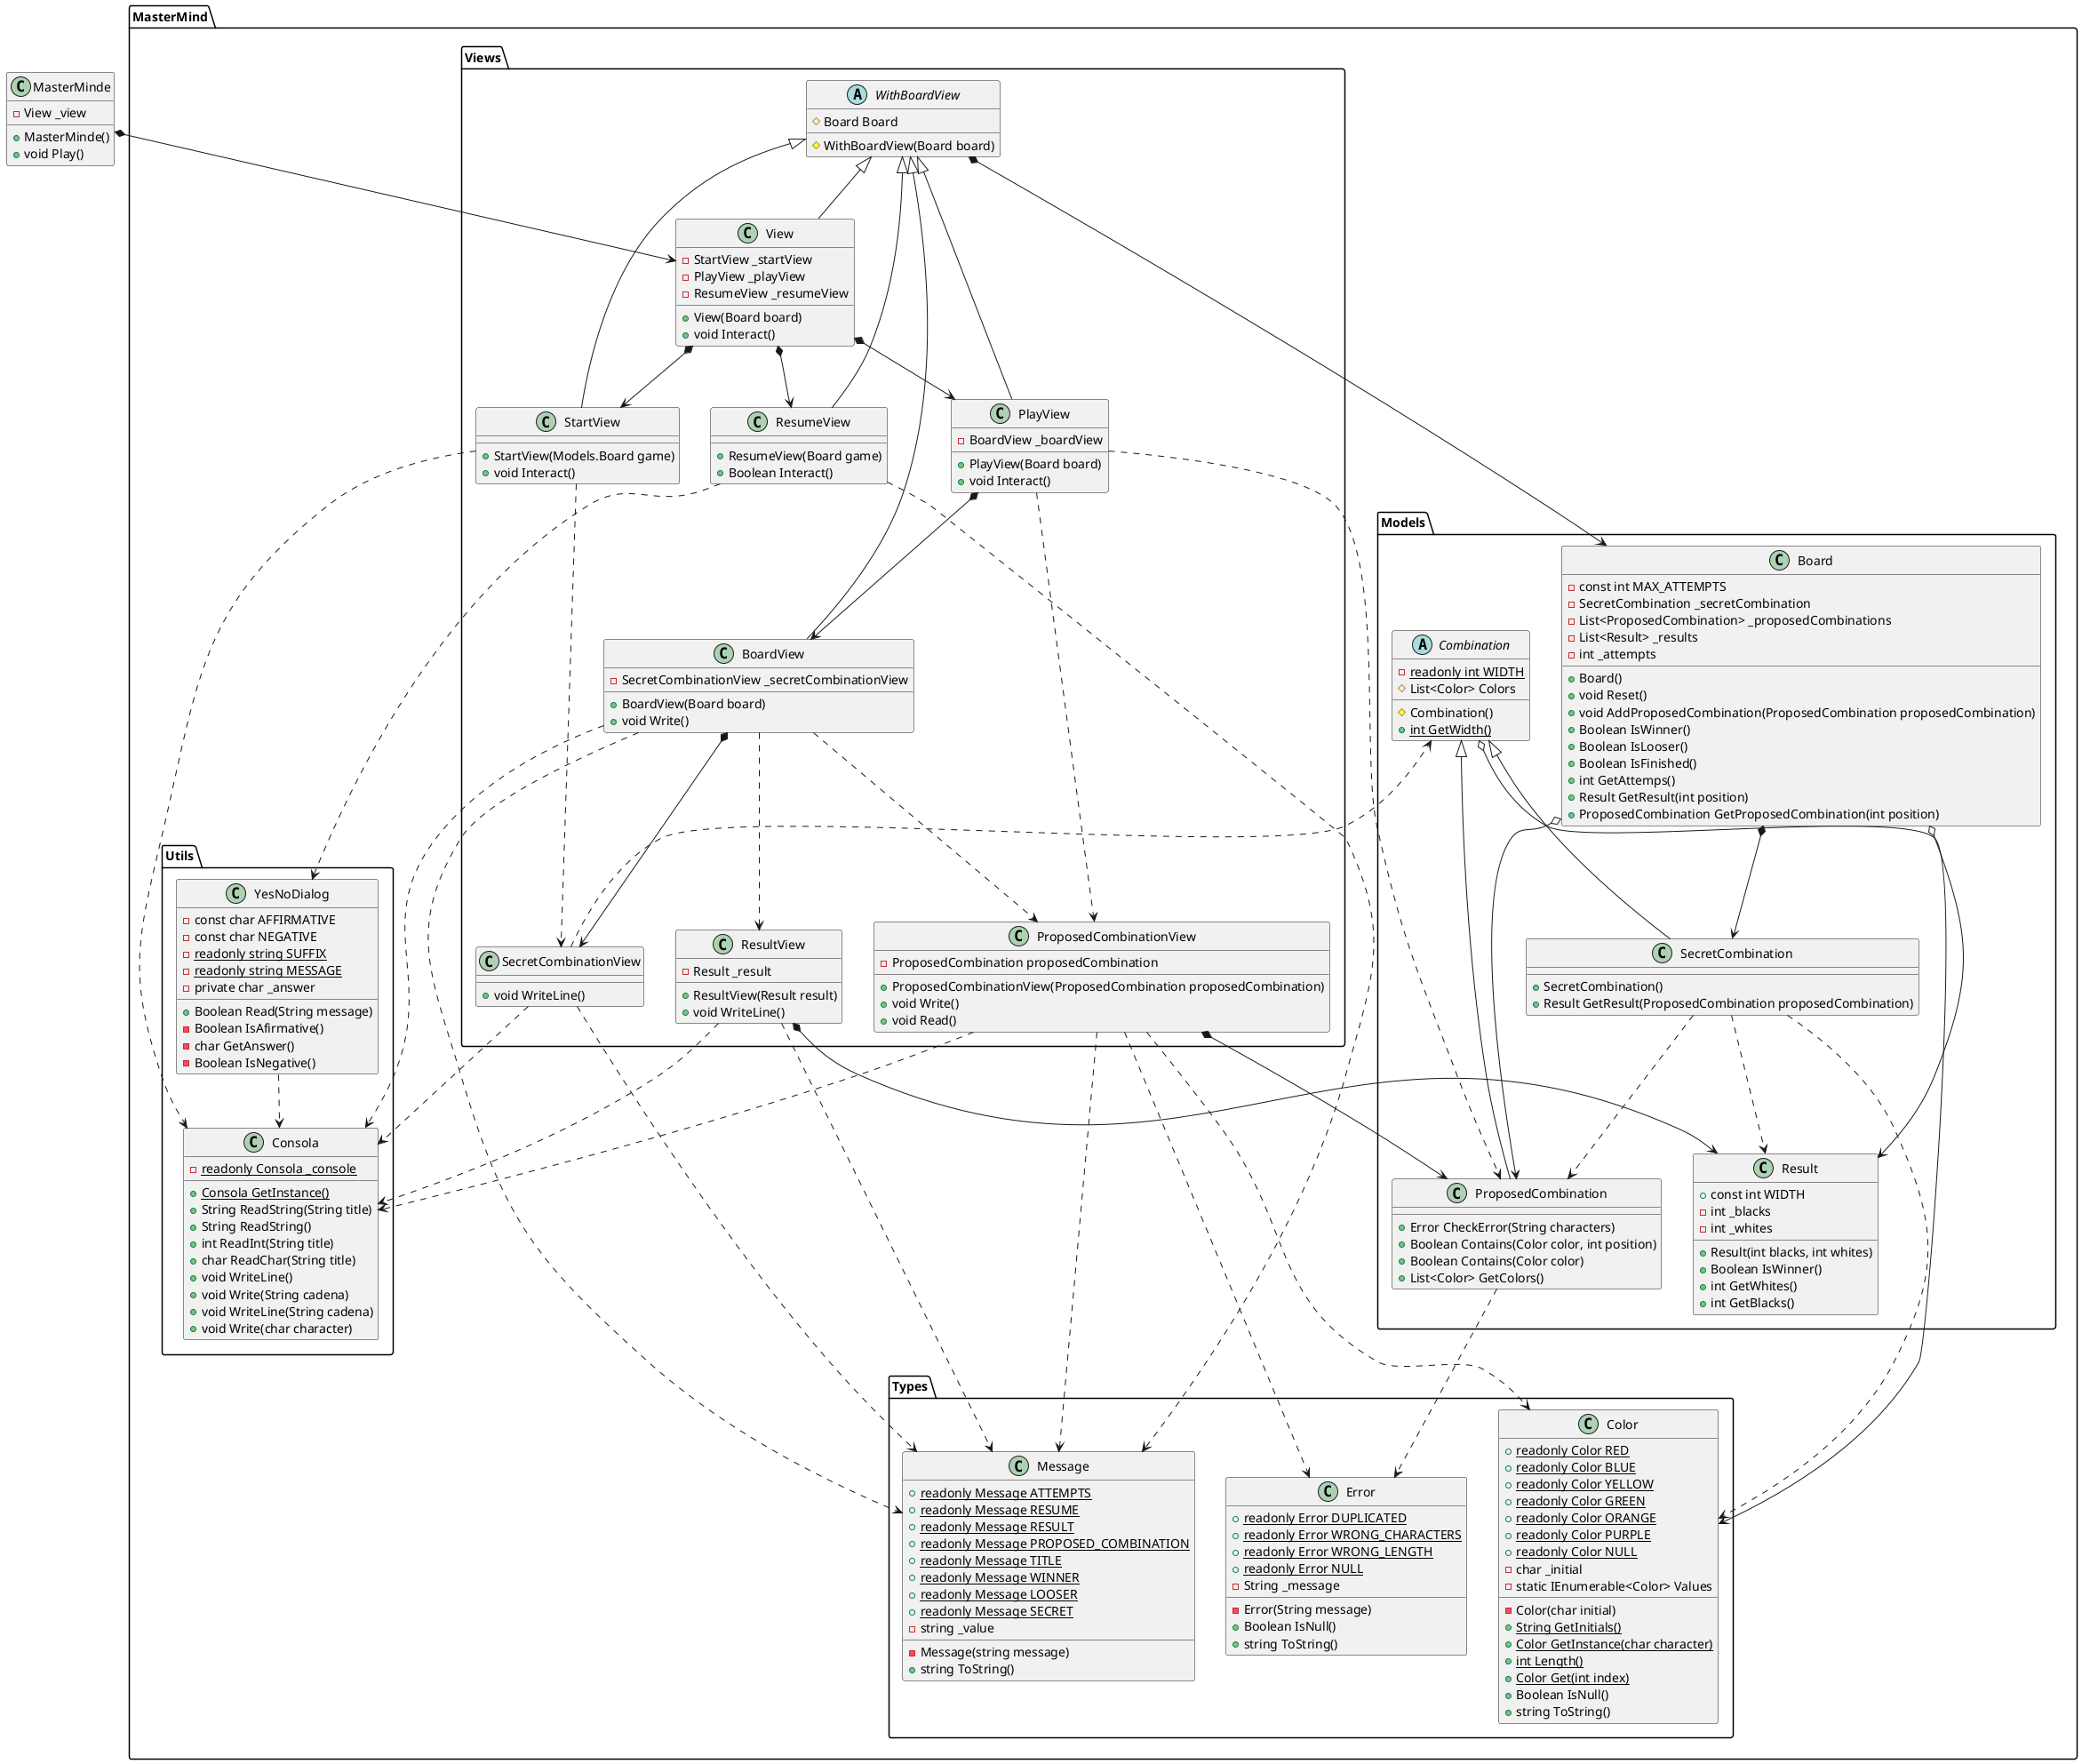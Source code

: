 @startuml

class MasterMinde {
    - View _view

    + MasterMinde()
    + void Play()
}

package MasterMind.Models {

    class Board {
        - const int MAX_ATTEMPTS
        - SecretCombination _secretCombination
        - List<ProposedCombination> _proposedCombinations
        - List<Result> _results
        - int _attempts

        + Board()
        + void Reset()
        + void AddProposedCombination(ProposedCombination proposedCombination)
        + Boolean IsWinner()
        + Boolean IsLooser()
        + Boolean IsFinished()
        + int GetAttemps()
        + Result GetResult(int position)
        + ProposedCombination GetProposedCombination(int position)
    }

    abstract class Combination {
        - {static} readonly int WIDTH
        # List<Color> Colors

        # Combination()
        + {static} int GetWidth()
    }

    class ProposedCombination {
        + Error CheckError(String characters)
        + Boolean Contains(Color color, int position)
        + Boolean Contains(Color color)
        + List<Color> GetColors()
    }

    class Result {
        + const int WIDTH
        - int _blacks
        - int _whites

        + Result(int blacks, int whites)
        + Boolean IsWinner()
        + int GetWhites()
        + int GetBlacks()
    }

    class SecretCombination {
        + SecretCombination()
        + Result GetResult(ProposedCombination proposedCombination)
    }

}

package MasterMind.Utils {

    class Consola {
        - {static} readonly Consola _console

        + {static} Consola GetInstance()
        + String ReadString(String title)
        + String ReadString()
        + int ReadInt(String title)
        + char ReadChar(String title)
        + void WriteLine()
        + void Write(String cadena)
        + void WriteLine(String cadena)
        + void Write(char character)
    }

    class YesNoDialog {
        - const char AFFIRMATIVE
        - const char NEGATIVE
        - {static} readonly string SUFFIX
        - {static} readonly string MESSAGE
        - private char _answer

        + Boolean Read(String message)
        - Boolean IsAfirmative()
        - char GetAnswer()
        - Boolean IsNegative()
    }

}

package MasterMind.Types {

    class Color {
        + {static} readonly Color RED
        + {static} readonly Color BLUE
        + {static} readonly Color YELLOW
        + {static} readonly Color GREEN
        + {static} readonly Color ORANGE
        + {static} readonly Color PURPLE
        + {static} readonly Color NULL
        - char _initial
        - static IEnumerable<Color> Values

        - Color(char initial)
        + {static} String GetInitials()
        + {static} Color GetInstance(char character)
        + {static} int Length()
        + {static} Color Get(int index)
        + Boolean IsNull()
        + string ToString()
    }

    class Error {
        + {static} readonly Error DUPLICATED
        + {static} readonly Error WRONG_CHARACTERS
        + {static} readonly Error WRONG_LENGTH
        + {static} readonly Error NULL
        - String _message

        - Error(String message)
        + Boolean IsNull()
        + string ToString()
    }

    class Message {
        + {static} readonly Message ATTEMPTS
        + {static} readonly Message RESUME
        + {static} readonly Message RESULT
        + {static} readonly Message PROPOSED_COMBINATION
        + {static} readonly Message TITLE
        + {static} readonly Message WINNER
        + {static} readonly Message LOOSER
        + {static} readonly Message SECRET
        - string _value

        - Message(string message)
        + string ToString()
    }

}

package MasterMind.Views {

    abstract class WithBoardView {
        # Board Board

        # WithBoardView(Board board)
    }

    class View {
        - StartView _startView
        - PlayView _playView
        - ResumeView _resumeView

        + View(Board board)
        + void Interact()
    }

    class StartView {
        + StartView(Models.Board game)
        + void Interact()
    }

    class SecretCombinationView {
        + void WriteLine()
    }

    class ResumeView {
        + ResumeView(Board game)
        + Boolean Interact()
    }

    class ResultView {
        - Result _result
        + ResultView(Result result)
        + void WriteLine()
    }

    class ProposedCombinationView {
        - ProposedCombination proposedCombination
        + ProposedCombinationView(ProposedCombination proposedCombination)
        + void Write()
        + void Read()
    }

    class PlayView {
        - BoardView _boardView
        + PlayView(Board board)
        + void Interact()
    }

    class BoardView {
        - SecretCombinationView _secretCombinationView
        + BoardView(Board board)
        + void Write()
    }

}

MasterMinde *--> View
WithBoardView <|-- View
WithBoardView <|-- StartView
WithBoardView <|-- ResumeView
WithBoardView <|-- PlayView
WithBoardView <|-- BoardView
WithBoardView *--> Board

View *--> StartView
View *--> PlayView
View *--> ResumeView

StartView ..> Consola
StartView ..> SecretCombinationView

SecretCombinationView ..> Combination
SecretCombinationView ..> Consola
SecretCombinationView ..> Message

ResumeView ..> YesNoDialog
ResumeView ..> Message

ResultView *--> Result
ResultView ..> Consola
ResultView ..> Message

ProposedCombinationView *--> ProposedCombination
ProposedCombinationView ..> Color
ProposedCombinationView ..> Consola
ProposedCombinationView ..> Error
ProposedCombinationView ..> Message

PlayView *--> BoardView
PlayView ..> ProposedCombination
PlayView ..> ProposedCombinationView

BoardView *--> SecretCombinationView
BoardView ..> Consola
BoardView ..> Message
BoardView ..> ProposedCombinationView
BoardView ..> ResultView

YesNoDialog ..> Consola

Board *--> SecretCombination
Board o--> ProposedCombination
Board o--> Result

Combination o--> Color
Combination <|-- ProposedCombination
Combination <|-- SecretCombination

ProposedCombination ..> Error

SecretCombination ..> Color
SecretCombination ..> ProposedCombination
SecretCombination ..> Result

@enduml
